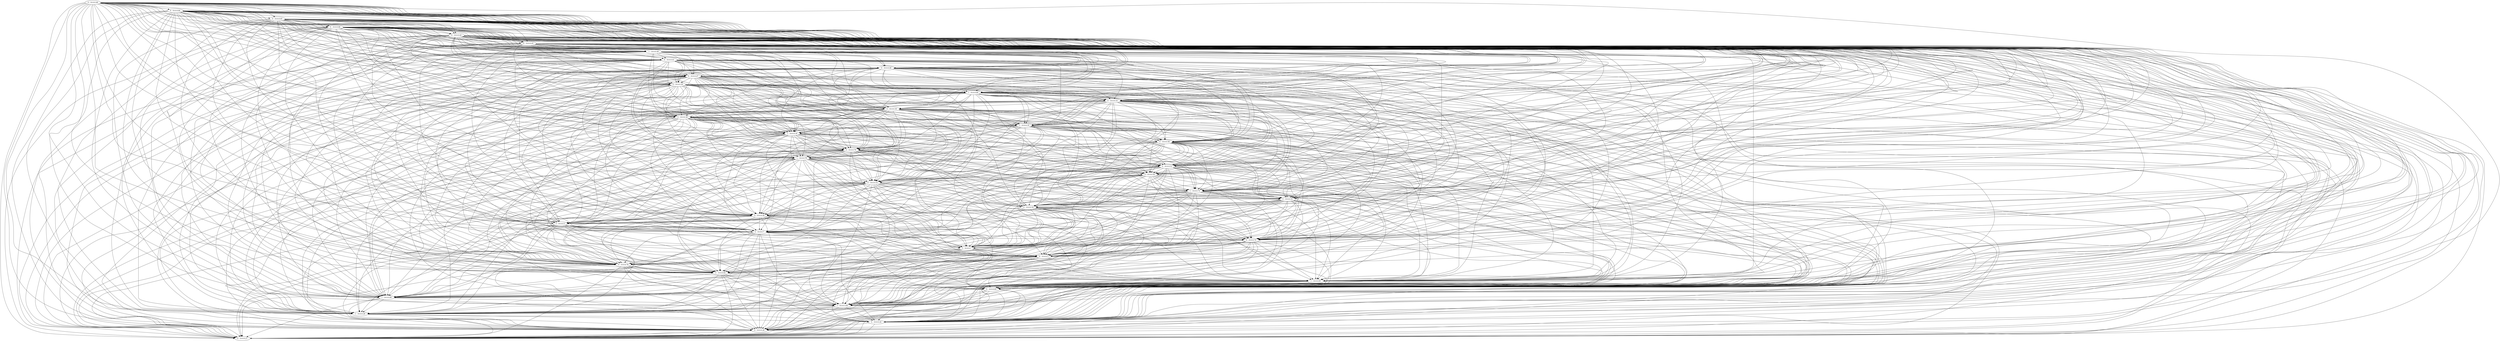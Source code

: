 digraph nmapcluster {
0 [label="0 - 10.0.0.48" cluster_id="0" size="64"];
1 [label="0 - 10.0.0.64" cluster_id="0" size="64"];
2 [label="0 - 10.0.0.65" cluster_id="0" size="64"];
3 [label="0 - 10.0.0.66" cluster_id="0" size="64"];
4 [label="0 - 10.0.0.42" cluster_id="0" size="64"];
5 [label="0 - 10.0.0.43" cluster_id="0" size="64"];
6 [label="1 - 10.0.0.40" cluster_id="1" size="64"];
7 [label="0 - 10.0.0.41" cluster_id="0" size="64"];
8 [label="0 - 10.0.0.46" cluster_id="0" size="64"];
9 [label="0 - 10.0.0.47" cluster_id="0" size="64"];
10 [label="0 - 10.0.0.39" cluster_id="0" size="64"];
11 [label="1 - 10.0.0.69" cluster_id="1" size="64"];
12 [label="0 - 10.0.0.33" cluster_id="0" size="64"];
13 [label="0 - 10.0.0.30" cluster_id="0" size="64"];
14 [label="2 - 10.0.0.36" cluster_id="2" size="64"];
15 [label="1 - 10.0.0.35" cluster_id="1" size="64"];
16 [label="1 - 10.0.0.34" cluster_id="1" size="64"];
17 [label="0 - 10.0.0.58" cluster_id="0" size="64"];
18 [label="0 - 10.0.0.79" cluster_id="0" size="64"];
19 [label="1 - 10.0.0.78" cluster_id="1" size="64"];
20 [label="0 - 10.0.0.51" cluster_id="0" size="64"];
21 [label="0 - 10.0.0.50" cluster_id="0" size="64"];
22 [label="0 - 10.0.0.53" cluster_id="0" size="64"];
23 [label="1 - 10.0.0.74" cluster_id="1" size="64"];
24 [label="0 - 10.0.0.55" cluster_id="0" size="64"];
25 [label="0 - 10.0.0.54" cluster_id="0" size="64"];
26 [label="0 - 10.0.0.56" cluster_id="0" size="64"];
27 [label="3 - 10.0.0.5" cluster_id="3" size="64"];
28 [label="4 - 10.0.0.7" cluster_id="4" size="64"];
29 [label="0 - 10.0.0.70" cluster_id="0" size="64"];
30 [label="5 - 10.0.0.1" cluster_id="5" size="64"];
31 [label="6 - 10.0.0.3" cluster_id="6" size="64"];
32 [label="0 - 10.0.0.76" cluster_id="0" size="64"];
33 [label="0 - 10.0.0.84" cluster_id="0" size="64"];
34 [label="1 - 10.0.0.85" cluster_id="1" size="64"];
35 [label="0 - 10.0.0.83" cluster_id="0" size="64"];
36 [label="1 - 10.0.0.80" cluster_id="1" size="64"];
37 [label="1 - 10.0.0.185" cluster_id="1" size="64"];
38 [label="1 - 10.0.0.28" cluster_id="1" size="64"];
39 [label="0 - 10.0.0.24" cluster_id="0" size="64"];
40 [label="0 - 10.0.0.26" cluster_id="0" size="64"];
41 [label="0 - 10.0.0.27" cluster_id="0" size="64"];
0 -> 1 [weight="0.503096005"]
0 -> 2 [weight="0.685730319473"]
0 -> 3 [weight="0.685730319473"]
0 -> 4 [weight="0.584260290358"]
0 -> 5 [weight="0.584260290358"]
0 -> 6 [weight="0.132194480455"]
0 -> 7 [weight="0.584260290358"]
0 -> 8 [weight="0.842865159736"]
0 -> 9 [weight="0.541877152709"]
0 -> 10 [weight="0.685730319473"]
0 -> 11 [weight="0.132194480455"]
0 -> 12 [weight="0.685730319473"]
0 -> 13 [weight="0.584260290358"]
0 -> 14 [weight="0.433442276267"]
0 -> 15 [weight="0.132194480455"]
0 -> 16 [weight="0.132194480455"]
0 -> 17 [weight="0.503096005"]
0 -> 18 [weight="0.584260290358"]
0 -> 19 [weight="0.132194480455"]
0 -> 20 [weight="0.685730319473"]
0 -> 21 [weight="0.685730319473"]
0 -> 22 [weight="0.842865159736"]
0 -> 23 [weight="0.132194480455"]
0 -> 24 [weight="0.685730319473"]
0 -> 25 [weight="0.685730319473"]
0 -> 26 [weight="0.685730319473"]
0 -> 27 [weight="0.104193583522"]
0 -> 28 [weight="1e-05"]
0 -> 29 [weight="0.584260290358"]
0 -> 30 [weight="0.0313557903243"]
0 -> 31 [weight="0.0973290661516"]
0 -> 32 [weight="0.842865159736"]
0 -> 33 [weight="0.842865159736"]
0 -> 34 [weight="0.132194480455"]
0 -> 35 [weight="0.685730319473"]
0 -> 36 [weight="0.132194480455"]
0 -> 37 [weight="0.153802988237"]
0 -> 38 [weight="0.132194480455"]
0 -> 39 [weight="0.685730319473"]
0 -> 40 [weight="0.584260290358"]
0 -> 41 [weight="0.685730319473"]
1 -> 2 [weight="0.584260290358"]
1 -> 3 [weight="0.584260290358"]
1 -> 4 [weight="0.584260290358"]
1 -> 5 [weight="0.685730319473"]
1 -> 6 [weight="0.132194480455"]
1 -> 7 [weight="0.584260290358"]
1 -> 8 [weight="0.503096005"]
1 -> 9 [weight="0.342657801878"]
1 -> 10 [weight="0.503096005"]
1 -> 11 [weight="0.132194480455"]
1 -> 12 [weight="0.503096005"]
1 -> 13 [weight="0.584260290358"]
1 -> 14 [weight="0.433442276267"]
1 -> 15 [weight="0.132194480455"]
1 -> 16 [weight="0.132194480455"]
1 -> 17 [weight="0.685730319473"]
1 -> 18 [weight="0.584260290358"]
1 -> 19 [weight="0.132194480455"]
1 -> 20 [weight="0.503096005"]
1 -> 21 [weight="0.584260290358"]
1 -> 22 [weight="0.503096005"]
1 -> 23 [weight="0.132194480455"]
1 -> 24 [weight="0.584260290358"]
1 -> 25 [weight="0.584260290358"]
1 -> 26 [weight="0.584260290358"]
1 -> 27 [weight="0.104193583522"]
1 -> 28 [weight="1e-05"]
1 -> 29 [weight="0.584260290358"]
1 -> 30 [weight="0.0313557903243"]
1 -> 31 [weight="0.0973290661516"]
1 -> 32 [weight="0.503096005"]
1 -> 33 [weight="0.503096005"]
1 -> 34 [weight="0.132194480455"]
1 -> 35 [weight="0.503096005"]
1 -> 36 [weight="0.132194480455"]
1 -> 37 [weight="0.153802988237"]
1 -> 38 [weight="0.132194480455"]
1 -> 39 [weight="0.584260290358"]
1 -> 40 [weight="0.584260290358"]
1 -> 41 [weight="0.584260290358"]
2 -> 3 [weight="0.685730319473"]
2 -> 4 [weight="0.584260290358"]
2 -> 5 [weight="0.685730319473"]
2 -> 6 [weight="0.132194480455"]
2 -> 7 [weight="0.685730319473"]
2 -> 8 [weight="0.685730319473"]
2 -> 9 [weight="0.467129830743"]
2 -> 10 [weight="0.685730319473"]
2 -> 11 [weight="0.132194480455"]
2 -> 12 [weight="0.685730319473"]
2 -> 13 [weight="0.584260290358"]
2 -> 14 [weight="0.433442276267"]
2 -> 15 [weight="0.132194480455"]
2 -> 16 [weight="0.132194480455"]
2 -> 17 [weight="0.584260290358"]
2 -> 18 [weight="0.685730319473"]
2 -> 19 [weight="0.132194480455"]
2 -> 20 [weight="0.685730319473"]
2 -> 21 [weight="0.842865159736"]
2 -> 22 [weight="0.685730319473"]
2 -> 23 [weight="0.132194480455"]
2 -> 24 [weight="0.584260290358"]
2 -> 25 [weight="0.584260290358"]
2 -> 26 [weight="0.842865159736"]
2 -> 27 [weight="0.104193583522"]
2 -> 28 [weight="1e-05"]
2 -> 29 [weight="0.584260290358"]
2 -> 30 [weight="0.0313557903243"]
2 -> 31 [weight="0.0973290661516"]
2 -> 32 [weight="0.685730319473"]
2 -> 33 [weight="0.685730319473"]
2 -> 34 [weight="0.132194480455"]
2 -> 35 [weight="0.685730319473"]
2 -> 36 [weight="0.132194480455"]
2 -> 37 [weight="0.153802988237"]
2 -> 38 [weight="0.132194480455"]
2 -> 39 [weight="0.584260290358"]
2 -> 40 [weight="0.584260290358"]
2 -> 41 [weight="0.842865159736"]
3 -> 4 [weight="0.685730319473"]
3 -> 5 [weight="0.685730319473"]
3 -> 6 [weight="0.132194480455"]
3 -> 7 [weight="0.584260290358"]
3 -> 8 [weight="0.685730319473"]
3 -> 9 [weight="0.467129830743"]
3 -> 10 [weight="0.685730319473"]
3 -> 11 [weight="0.132194480455"]
3 -> 12 [weight="0.685730319473"]
3 -> 13 [weight="0.685730319473"]
3 -> 14 [weight="0.433442276267"]
3 -> 15 [weight="0.132194480455"]
3 -> 16 [weight="0.132194480455"]
3 -> 17 [weight="0.584260290358"]
3 -> 18 [weight="0.584260290358"]
3 -> 19 [weight="0.132194480455"]
3 -> 20 [weight="0.685730319473"]
3 -> 21 [weight="0.685730319473"]
3 -> 22 [weight="0.685730319473"]
3 -> 23 [weight="0.132194480455"]
3 -> 24 [weight="0.685730319473"]
3 -> 25 [weight="0.685730319473"]
3 -> 26 [weight="0.685730319473"]
3 -> 27 [weight="0.104193583522"]
3 -> 28 [weight="1e-05"]
3 -> 29 [weight="0.584260290358"]
3 -> 30 [weight="0.0313557903243"]
3 -> 31 [weight="0.0973290661516"]
3 -> 32 [weight="0.685730319473"]
3 -> 33 [weight="0.685730319473"]
3 -> 34 [weight="0.132194480455"]
3 -> 35 [weight="0.685730319473"]
3 -> 36 [weight="0.132194480455"]
3 -> 37 [weight="0.153802988237"]
3 -> 38 [weight="0.132194480455"]
3 -> 39 [weight="0.685730319473"]
3 -> 40 [weight="0.584260290358"]
3 -> 41 [weight="0.685730319473"]
4 -> 5 [weight="0.584260290358"]
4 -> 6 [weight="0.132194480455"]
4 -> 7 [weight="0.584260290358"]
4 -> 8 [weight="0.584260290358"]
4 -> 9 [weight="0.401648354763"]
4 -> 10 [weight="0.685730319473"]
4 -> 11 [weight="0.132194480455"]
4 -> 12 [weight="0.685730319473"]
4 -> 13 [weight="0.685730319473"]
4 -> 14 [weight="0.433442276267"]
4 -> 15 [weight="0.132194480455"]
4 -> 16 [weight="0.132194480455"]
4 -> 17 [weight="0.584260290358"]
4 -> 18 [weight="0.503096005"]
4 -> 19 [weight="0.132194480455"]
4 -> 20 [weight="0.685730319473"]
4 -> 21 [weight="0.584260290358"]
4 -> 22 [weight="0.584260290358"]
4 -> 23 [weight="0.132194480455"]
4 -> 24 [weight="0.685730319473"]
4 -> 25 [weight="0.685730319473"]
4 -> 26 [weight="0.584260290358"]
4 -> 27 [weight="0.104193583522"]
4 -> 28 [weight="1e-05"]
4 -> 29 [weight="0.503096005"]
4 -> 30 [weight="0.0313557903243"]
4 -> 31 [weight="0.0973290661516"]
4 -> 32 [weight="0.584260290358"]
4 -> 33 [weight="0.584260290358"]
4 -> 34 [weight="0.132194480455"]
4 -> 35 [weight="0.685730319473"]
4 -> 36 [weight="0.132194480455"]
4 -> 37 [weight="0.153802988237"]
4 -> 38 [weight="0.132194480455"]
4 -> 39 [weight="0.685730319473"]
4 -> 40 [weight="0.685730319473"]
4 -> 41 [weight="0.584260290358"]
5 -> 6 [weight="0.132194480455"]
5 -> 7 [weight="0.685730319473"]
5 -> 8 [weight="0.584260290358"]
5 -> 9 [weight="0.401648354763"]
5 -> 10 [weight="0.584260290358"]
5 -> 11 [weight="0.132194480455"]
5 -> 12 [weight="0.584260290358"]
5 -> 13 [weight="0.584260290358"]
5 -> 14 [weight="0.433442276267"]
5 -> 15 [weight="0.132194480455"]
5 -> 16 [weight="0.132194480455"]
5 -> 17 [weight="0.685730319473"]
5 -> 18 [weight="0.685730319473"]
5 -> 19 [weight="0.132194480455"]
5 -> 20 [weight="0.584260290358"]
5 -> 21 [weight="0.685730319473"]
5 -> 22 [weight="0.584260290358"]
5 -> 23 [weight="0.132194480455"]
5 -> 24 [weight="0.584260290358"]
5 -> 25 [weight="0.584260290358"]
5 -> 26 [weight="0.685730319473"]
5 -> 27 [weight="0.104193583522"]
5 -> 28 [weight="1e-05"]
5 -> 29 [weight="0.584260290358"]
5 -> 30 [weight="0.0313557903243"]
5 -> 31 [weight="0.0973290661516"]
5 -> 32 [weight="0.584260290358"]
5 -> 33 [weight="0.584260290358"]
5 -> 34 [weight="0.132194480455"]
5 -> 35 [weight="0.584260290358"]
5 -> 36 [weight="0.132194480455"]
5 -> 37 [weight="0.153802988237"]
5 -> 38 [weight="0.132194480455"]
5 -> 39 [weight="0.584260290358"]
5 -> 40 [weight="0.503096005"]
5 -> 41 [weight="0.685730319473"]
6 -> 7 [weight="0.132194480455"]
6 -> 8 [weight="0.132194480455"]
6 -> 9 [weight="0.168520580717"]
6 -> 10 [weight="0.132194480455"]
6 -> 11 [weight="1.0"]
6 -> 12 [weight="0.132194480455"]
6 -> 13 [weight="0.132194480455"]
6 -> 14 [weight="0.324137496634"]
6 -> 15 [weight="1.0"]
6 -> 16 [weight="1.0"]
6 -> 17 [weight="0.132194480455"]
6 -> 18 [weight="0.132194480455"]
6 -> 19 [weight="1.0"]
6 -> 20 [weight="0.132194480455"]
6 -> 21 [weight="0.132194480455"]
6 -> 22 [weight="0.132194480455"]
6 -> 23 [weight="1.0"]
6 -> 24 [weight="0.132194480455"]
6 -> 25 [weight="0.132194480455"]
6 -> 26 [weight="0.132194480455"]
6 -> 27 [weight="0.333333333333"]
6 -> 28 [weight="0.352116456128"]
6 -> 29 [weight="0.132194480455"]
6 -> 30 [weight="0.467129830743"]
6 -> 31 [weight="0.206507952384"]
6 -> 32 [weight="0.132194480455"]
6 -> 33 [weight="0.132194480455"]
6 -> 34 [weight="1.0"]
6 -> 35 [weight="0.132194480455"]
6 -> 36 [weight="1.0"]
6 -> 37 [weight="0.7515480025"]
6 -> 38 [weight="1.0"]
6 -> 39 [weight="0.132194480455"]
6 -> 40 [weight="0.132194480455"]
6 -> 41 [weight="0.132194480455"]
7 -> 8 [weight="0.584260290358"]
7 -> 9 [weight="0.401648354763"]
7 -> 10 [weight="0.685730319473"]
7 -> 11 [weight="0.132194480455"]
7 -> 12 [weight="0.685730319473"]
7 -> 13 [weight="0.503096005"]
7 -> 14 [weight="0.433442276267"]
7 -> 15 [weight="0.132194480455"]
7 -> 16 [weight="0.132194480455"]
7 -> 17 [weight="0.584260290358"]
7 -> 18 [weight="0.685730319473"]
7 -> 19 [weight="0.132194480455"]
7 -> 20 [weight="0.685730319473"]
7 -> 21 [weight="0.685730319473"]
7 -> 22 [weight="0.584260290358"]
7 -> 23 [weight="0.132194480455"]
7 -> 24 [weight="0.503096005"]
7 -> 25 [weight="0.503096005"]
7 -> 26 [weight="0.685730319473"]
7 -> 27 [weight="0.104193583522"]
7 -> 28 [weight="1e-05"]
7 -> 29 [weight="0.584260290358"]
7 -> 30 [weight="0.0313557903243"]
7 -> 31 [weight="0.0973290661516"]
7 -> 32 [weight="0.584260290358"]
7 -> 33 [weight="0.584260290358"]
7 -> 34 [weight="0.132194480455"]
7 -> 35 [weight="0.685730319473"]
7 -> 36 [weight="0.132194480455"]
7 -> 37 [weight="0.153802988237"]
7 -> 38 [weight="0.132194480455"]
7 -> 39 [weight="0.503096005"]
7 -> 40 [weight="0.584260290358"]
7 -> 41 [weight="0.685730319473"]
8 -> 9 [weight="0.541877152709"]
8 -> 10 [weight="0.685730319473"]
8 -> 11 [weight="0.132194480455"]
8 -> 12 [weight="0.685730319473"]
8 -> 13 [weight="0.584260290358"]
8 -> 14 [weight="0.433442276267"]
8 -> 15 [weight="0.132194480455"]
8 -> 16 [weight="0.132194480455"]
8 -> 17 [weight="0.503096005"]
8 -> 18 [weight="0.584260290358"]
8 -> 19 [weight="0.132194480455"]
8 -> 20 [weight="0.685730319473"]
8 -> 21 [weight="0.685730319473"]
8 -> 22 [weight="0.842865159736"]
8 -> 23 [weight="0.132194480455"]
8 -> 24 [weight="0.685730319473"]
8 -> 25 [weight="0.685730319473"]
8 -> 26 [weight="0.685730319473"]
8 -> 27 [weight="0.104193583522"]
8 -> 28 [weight="1e-05"]
8 -> 29 [weight="0.584260290358"]
8 -> 30 [weight="0.0313557903243"]
8 -> 31 [weight="0.0973290661516"]
8 -> 32 [weight="0.842865159736"]
8 -> 33 [weight="0.842865159736"]
8 -> 34 [weight="0.132194480455"]
8 -> 35 [weight="0.685730319473"]
8 -> 36 [weight="0.132194480455"]
8 -> 37 [weight="0.153802988237"]
8 -> 38 [weight="0.132194480455"]
8 -> 39 [weight="0.685730319473"]
8 -> 40 [weight="0.584260290358"]
8 -> 41 [weight="0.685730319473"]
9 -> 10 [weight="0.467129830743"]
9 -> 11 [weight="0.168520580717"]
9 -> 12 [weight="0.467129830743"]
9 -> 13 [weight="0.401648354763"]
9 -> 14 [weight="0.288541751396"]
9 -> 15 [weight="0.168520580717"]
9 -> 16 [weight="0.168520580717"]
9 -> 17 [weight="0.342657801878"]
9 -> 18 [weight="0.401648354763"]
9 -> 19 [weight="0.168520580717"]
9 -> 20 [weight="0.467129830743"]
9 -> 21 [weight="0.467129830743"]
9 -> 22 [weight="0.541877152709"]
9 -> 23 [weight="0.168520580717"]
9 -> 24 [weight="0.467129830743"]
9 -> 25 [weight="0.467129830743"]
9 -> 26 [weight="0.467129830743"]
9 -> 27 [weight="0.139337034176"]
9 -> 28 [weight="0.0313557903243"]
9 -> 29 [weight="0.401648354763"]
9 -> 30 [weight="0.0637611363137"]
9 -> 31 [weight="0.0637611363137"]
9 -> 32 [weight="0.541877152709"]
9 -> 33 [weight="0.541877152709"]
9 -> 34 [weight="0.168520580717"]
9 -> 35 [weight="0.467129830743"]
9 -> 36 [weight="0.168520580717"]
9 -> 37 [weight="0.191098901191"]
9 -> 38 [weight="0.168520580717"]
9 -> 39 [weight="0.467129830743"]
9 -> 40 [weight="0.401648354763"]
9 -> 41 [weight="0.467129830743"]
10 -> 11 [weight="0.132194480455"]
10 -> 12 [weight="0.842865159736"]
10 -> 13 [weight="0.584260290358"]
10 -> 14 [weight="0.433442276267"]
10 -> 15 [weight="0.132194480455"]
10 -> 16 [weight="0.132194480455"]
10 -> 17 [weight="0.503096005"]
10 -> 18 [weight="0.584260290358"]
10 -> 19 [weight="0.132194480455"]
10 -> 20 [weight="0.842865159736"]
10 -> 21 [weight="0.685730319473"]
10 -> 22 [weight="0.685730319473"]
10 -> 23 [weight="0.132194480455"]
10 -> 24 [weight="0.584260290358"]
10 -> 25 [weight="0.584260290358"]
10 -> 26 [weight="0.685730319473"]
10 -> 27 [weight="0.104193583522"]
10 -> 28 [weight="1e-05"]
10 -> 29 [weight="0.584260290358"]
10 -> 30 [weight="0.0313557903243"]
10 -> 31 [weight="0.0973290661516"]
10 -> 32 [weight="0.685730319473"]
10 -> 33 [weight="0.685730319473"]
10 -> 34 [weight="0.132194480455"]
10 -> 35 [weight="0.842865159736"]
10 -> 36 [weight="0.132194480455"]
10 -> 37 [weight="0.153802988237"]
10 -> 38 [weight="0.132194480455"]
10 -> 39 [weight="0.584260290358"]
10 -> 40 [weight="0.685730319473"]
10 -> 41 [weight="0.685730319473"]
11 -> 12 [weight="0.132194480455"]
11 -> 13 [weight="0.132194480455"]
11 -> 14 [weight="0.324137496634"]
11 -> 15 [weight="1.0"]
11 -> 16 [weight="1.0"]
11 -> 17 [weight="0.132194480455"]
11 -> 18 [weight="0.132194480455"]
11 -> 19 [weight="1.0"]
11 -> 20 [weight="0.132194480455"]
11 -> 21 [weight="0.132194480455"]
11 -> 22 [weight="0.132194480455"]
11 -> 23 [weight="1.0"]
11 -> 24 [weight="0.132194480455"]
11 -> 25 [weight="0.132194480455"]
11 -> 26 [weight="0.132194480455"]
11 -> 27 [weight="0.333333333333"]
11 -> 28 [weight="0.352116456128"]
11 -> 29 [weight="0.132194480455"]
11 -> 30 [weight="0.467129830743"]
11 -> 31 [weight="0.206507952384"]
11 -> 32 [weight="0.132194480455"]
11 -> 33 [weight="0.132194480455"]
11 -> 34 [weight="1.0"]
11 -> 35 [weight="0.132194480455"]
11 -> 36 [weight="1.0"]
11 -> 37 [weight="0.7515480025"]
11 -> 38 [weight="1.0"]
11 -> 39 [weight="0.132194480455"]
11 -> 40 [weight="0.132194480455"]
11 -> 41 [weight="0.132194480455"]
12 -> 13 [weight="0.584260290358"]
12 -> 14 [weight="0.433442276267"]
12 -> 15 [weight="0.132194480455"]
12 -> 16 [weight="0.132194480455"]
12 -> 17 [weight="0.503096005"]
12 -> 18 [weight="0.584260290358"]
12 -> 19 [weight="0.132194480455"]
12 -> 20 [weight="0.842865159736"]
12 -> 21 [weight="0.685730319473"]
12 -> 22 [weight="0.685730319473"]
12 -> 23 [weight="0.132194480455"]
12 -> 24 [weight="0.584260290358"]
12 -> 25 [weight="0.584260290358"]
12 -> 26 [weight="0.685730319473"]
12 -> 27 [weight="0.104193583522"]
12 -> 28 [weight="1e-05"]
12 -> 29 [weight="0.584260290358"]
12 -> 30 [weight="0.0313557903243"]
12 -> 31 [weight="0.0973290661516"]
12 -> 32 [weight="0.685730319473"]
12 -> 33 [weight="0.685730319473"]
12 -> 34 [weight="0.132194480455"]
12 -> 35 [weight="0.842865159736"]
12 -> 36 [weight="0.132194480455"]
12 -> 37 [weight="0.153802988237"]
12 -> 38 [weight="0.132194480455"]
12 -> 39 [weight="0.584260290358"]
12 -> 40 [weight="0.685730319473"]
12 -> 41 [weight="0.685730319473"]
13 -> 14 [weight="0.433442276267"]
13 -> 15 [weight="0.132194480455"]
13 -> 16 [weight="0.132194480455"]
13 -> 17 [weight="0.685730319473"]
13 -> 18 [weight="0.503096005"]
13 -> 19 [weight="0.132194480455"]
13 -> 20 [weight="0.584260290358"]
13 -> 21 [weight="0.584260290358"]
13 -> 22 [weight="0.584260290358"]
13 -> 23 [weight="0.132194480455"]
13 -> 24 [weight="0.685730319473"]
13 -> 25 [weight="0.685730319473"]
13 -> 26 [weight="0.584260290358"]
13 -> 27 [weight="0.104193583522"]
13 -> 28 [weight="1e-05"]
13 -> 29 [weight="0.503096005"]
13 -> 30 [weight="0.0313557903243"]
13 -> 31 [weight="0.0973290661516"]
13 -> 32 [weight="0.584260290358"]
13 -> 33 [weight="0.584260290358"]
13 -> 34 [weight="0.132194480455"]
13 -> 35 [weight="0.584260290358"]
13 -> 36 [weight="0.132194480455"]
13 -> 37 [weight="0.153802988237"]
13 -> 38 [weight="0.132194480455"]
13 -> 39 [weight="0.685730319473"]
13 -> 40 [weight="0.584260290358"]
13 -> 41 [weight="0.584260290358"]
14 -> 15 [weight="0.324137496634"]
14 -> 16 [weight="0.324137496634"]
14 -> 17 [weight="0.433442276267"]
14 -> 18 [weight="0.433442276267"]
14 -> 19 [weight="0.324137496634"]
14 -> 20 [weight="0.433442276267"]
14 -> 21 [weight="0.433442276267"]
14 -> 22 [weight="0.433442276267"]
14 -> 23 [weight="0.324137496634"]
14 -> 24 [weight="0.433442276267"]
14 -> 25 [weight="0.433442276267"]
14 -> 26 [weight="0.433442276267"]
14 -> 27 [weight="0.191098901191"]
14 -> 28 [weight="0.161129507192"]
14 -> 29 [weight="0.433442276267"]
14 -> 30 [weight="0.19876638323"]
14 -> 31 [weight="0.279917700177"]
14 -> 32 [weight="0.433442276267"]
14 -> 33 [weight="0.433442276267"]
14 -> 34 [weight="0.324137496634"]
14 -> 35 [weight="0.433442276267"]
14 -> 36 [weight="0.324137496634"]
14 -> 37 [weight="0.352116456128"]
14 -> 38 [weight="0.324137496634"]
14 -> 39 [weight="0.433442276267"]
14 -> 40 [weight="0.433442276267"]
14 -> 41 [weight="0.433442276267"]
15 -> 16 [weight="1.0"]
15 -> 17 [weight="0.132194480455"]
15 -> 18 [weight="0.132194480455"]
15 -> 19 [weight="1.0"]
15 -> 20 [weight="0.132194480455"]
15 -> 21 [weight="0.132194480455"]
15 -> 22 [weight="0.132194480455"]
15 -> 23 [weight="1.0"]
15 -> 24 [weight="0.132194480455"]
15 -> 25 [weight="0.132194480455"]
15 -> 26 [weight="0.132194480455"]
15 -> 27 [weight="0.333333333333"]
15 -> 28 [weight="0.352116456128"]
15 -> 29 [weight="0.132194480455"]
15 -> 30 [weight="0.467129830743"]
15 -> 31 [weight="0.206507952384"]
15 -> 32 [weight="0.132194480455"]
15 -> 33 [weight="0.132194480455"]
15 -> 34 [weight="1.0"]
15 -> 35 [weight="0.132194480455"]
15 -> 36 [weight="1.0"]
15 -> 37 [weight="0.7515480025"]
15 -> 38 [weight="1.0"]
15 -> 39 [weight="0.132194480455"]
15 -> 40 [weight="0.132194480455"]
15 -> 41 [weight="0.132194480455"]
16 -> 17 [weight="0.132194480455"]
16 -> 18 [weight="0.132194480455"]
16 -> 19 [weight="1.0"]
16 -> 20 [weight="0.132194480455"]
16 -> 21 [weight="0.132194480455"]
16 -> 22 [weight="0.132194480455"]
16 -> 23 [weight="1.0"]
16 -> 24 [weight="0.132194480455"]
16 -> 25 [weight="0.132194480455"]
16 -> 26 [weight="0.132194480455"]
16 -> 27 [weight="0.333333333333"]
16 -> 28 [weight="0.352116456128"]
16 -> 29 [weight="0.132194480455"]
16 -> 30 [weight="0.467129830743"]
16 -> 31 [weight="0.206507952384"]
16 -> 32 [weight="0.132194480455"]
16 -> 33 [weight="0.132194480455"]
16 -> 34 [weight="1.0"]
16 -> 35 [weight="0.132194480455"]
16 -> 36 [weight="1.0"]
16 -> 37 [weight="0.7515480025"]
16 -> 38 [weight="1.0"]
16 -> 39 [weight="0.132194480455"]
16 -> 40 [weight="0.132194480455"]
16 -> 41 [weight="0.132194480455"]
17 -> 18 [weight="0.584260290358"]
17 -> 19 [weight="0.132194480455"]
17 -> 20 [weight="0.503096005"]
17 -> 21 [weight="0.584260290358"]
17 -> 22 [weight="0.503096005"]
17 -> 23 [weight="0.132194480455"]
17 -> 24 [weight="0.584260290358"]
17 -> 25 [weight="0.584260290358"]
17 -> 26 [weight="0.584260290358"]
17 -> 27 [weight="0.104193583522"]
17 -> 28 [weight="1e-05"]
17 -> 29 [weight="0.503096005"]
17 -> 30 [weight="0.0313557903243"]
17 -> 31 [weight="0.0973290661516"]
17 -> 32 [weight="0.503096005"]
17 -> 33 [weight="0.503096005"]
17 -> 34 [weight="0.132194480455"]
17 -> 35 [weight="0.503096005"]
17 -> 36 [weight="0.132194480455"]
17 -> 37 [weight="0.153802988237"]
17 -> 38 [weight="0.132194480455"]
17 -> 39 [weight="0.584260290358"]
17 -> 40 [weight="0.503096005"]
17 -> 41 [weight="0.584260290358"]
18 -> 19 [weight="0.132194480455"]
18 -> 20 [weight="0.584260290358"]
18 -> 21 [weight="0.685730319473"]
18 -> 22 [weight="0.584260290358"]
18 -> 23 [weight="0.132194480455"]
18 -> 24 [weight="0.503096005"]
18 -> 25 [weight="0.503096005"]
18 -> 26 [weight="0.685730319473"]
18 -> 27 [weight="0.104193583522"]
18 -> 28 [weight="1e-05"]
18 -> 29 [weight="0.584260290358"]
18 -> 30 [weight="0.0313557903243"]
18 -> 31 [weight="0.0973290661516"]
18 -> 32 [weight="0.584260290358"]
18 -> 33 [weight="0.584260290358"]
18 -> 34 [weight="0.132194480455"]
18 -> 35 [weight="0.584260290358"]
18 -> 36 [weight="0.132194480455"]
18 -> 37 [weight="0.153802988237"]
18 -> 38 [weight="0.132194480455"]
18 -> 39 [weight="0.503096005"]
18 -> 40 [weight="0.503096005"]
18 -> 41 [weight="0.685730319473"]
19 -> 20 [weight="0.132194480455"]
19 -> 21 [weight="0.132194480455"]
19 -> 22 [weight="0.132194480455"]
19 -> 23 [weight="1.0"]
19 -> 24 [weight="0.132194480455"]
19 -> 25 [weight="0.132194480455"]
19 -> 26 [weight="0.132194480455"]
19 -> 27 [weight="0.333333333333"]
19 -> 28 [weight="0.352116456128"]
19 -> 29 [weight="0.132194480455"]
19 -> 30 [weight="0.467129830743"]
19 -> 31 [weight="0.206507952384"]
19 -> 32 [weight="0.132194480455"]
19 -> 33 [weight="0.132194480455"]
19 -> 34 [weight="1.0"]
19 -> 35 [weight="0.132194480455"]
19 -> 36 [weight="1.0"]
19 -> 37 [weight="0.7515480025"]
19 -> 38 [weight="1.0"]
19 -> 39 [weight="0.132194480455"]
19 -> 40 [weight="0.132194480455"]
19 -> 41 [weight="0.132194480455"]
20 -> 21 [weight="0.685730319473"]
20 -> 22 [weight="0.685730319473"]
20 -> 23 [weight="0.132194480455"]
20 -> 24 [weight="0.584260290358"]
20 -> 25 [weight="0.584260290358"]
20 -> 26 [weight="0.685730319473"]
20 -> 27 [weight="0.104193583522"]
20 -> 28 [weight="1e-05"]
20 -> 29 [weight="0.584260290358"]
20 -> 30 [weight="0.0313557903243"]
20 -> 31 [weight="0.0973290661516"]
20 -> 32 [weight="0.685730319473"]
20 -> 33 [weight="0.685730319473"]
20 -> 34 [weight="0.132194480455"]
20 -> 35 [weight="0.842865159736"]
20 -> 36 [weight="0.132194480455"]
20 -> 37 [weight="0.153802988237"]
20 -> 38 [weight="0.132194480455"]
20 -> 39 [weight="0.584260290358"]
20 -> 40 [weight="0.685730319473"]
20 -> 41 [weight="0.685730319473"]
21 -> 22 [weight="0.685730319473"]
21 -> 23 [weight="0.132194480455"]
21 -> 24 [weight="0.584260290358"]
21 -> 25 [weight="0.584260290358"]
21 -> 26 [weight="0.842865159736"]
21 -> 27 [weight="0.104193583522"]
21 -> 28 [weight="1e-05"]
21 -> 29 [weight="0.584260290358"]
21 -> 30 [weight="0.0313557903243"]
21 -> 31 [weight="0.0973290661516"]
21 -> 32 [weight="0.685730319473"]
21 -> 33 [weight="0.685730319473"]
21 -> 34 [weight="0.132194480455"]
21 -> 35 [weight="0.685730319473"]
21 -> 36 [weight="0.132194480455"]
21 -> 37 [weight="0.153802988237"]
21 -> 38 [weight="0.132194480455"]
21 -> 39 [weight="0.584260290358"]
21 -> 40 [weight="0.584260290358"]
21 -> 41 [weight="0.842865159736"]
22 -> 23 [weight="0.132194480455"]
22 -> 24 [weight="0.685730319473"]
22 -> 25 [weight="0.685730319473"]
22 -> 26 [weight="0.685730319473"]
22 -> 27 [weight="0.104193583522"]
22 -> 28 [weight="1e-05"]
22 -> 29 [weight="0.584260290358"]
22 -> 30 [weight="0.0313557903243"]
22 -> 31 [weight="0.0973290661516"]
22 -> 32 [weight="0.842865159736"]
22 -> 33 [weight="0.842865159736"]
22 -> 34 [weight="0.132194480455"]
22 -> 35 [weight="0.685730319473"]
22 -> 36 [weight="0.132194480455"]
22 -> 37 [weight="0.153802988237"]
22 -> 38 [weight="0.132194480455"]
22 -> 39 [weight="0.685730319473"]
22 -> 40 [weight="0.584260290358"]
22 -> 41 [weight="0.685730319473"]
23 -> 24 [weight="0.132194480455"]
23 -> 25 [weight="0.132194480455"]
23 -> 26 [weight="0.132194480455"]
23 -> 27 [weight="0.333333333333"]
23 -> 28 [weight="0.352116456128"]
23 -> 29 [weight="0.132194480455"]
23 -> 30 [weight="0.467129830743"]
23 -> 31 [weight="0.206507952384"]
23 -> 32 [weight="0.132194480455"]
23 -> 33 [weight="0.132194480455"]
23 -> 34 [weight="1.0"]
23 -> 35 [weight="0.132194480455"]
23 -> 36 [weight="1.0"]
23 -> 37 [weight="0.7515480025"]
23 -> 38 [weight="1.0"]
23 -> 39 [weight="0.132194480455"]
23 -> 40 [weight="0.132194480455"]
23 -> 41 [weight="0.132194480455"]
24 -> 25 [weight="0.842865159736"]
24 -> 26 [weight="0.584260290358"]
24 -> 27 [weight="0.104193583522"]
24 -> 28 [weight="1e-05"]
24 -> 29 [weight="0.503096005"]
24 -> 30 [weight="0.0313557903243"]
24 -> 31 [weight="0.0973290661516"]
24 -> 32 [weight="0.685730319473"]
24 -> 33 [weight="0.685730319473"]
24 -> 34 [weight="0.132194480455"]
24 -> 35 [weight="0.584260290358"]
24 -> 36 [weight="0.132194480455"]
24 -> 37 [weight="0.153802988237"]
24 -> 38 [weight="0.132194480455"]
24 -> 39 [weight="0.842865159736"]
24 -> 40 [weight="0.584260290358"]
24 -> 41 [weight="0.584260290358"]
25 -> 26 [weight="0.584260290358"]
25 -> 27 [weight="0.104193583522"]
25 -> 28 [weight="1e-05"]
25 -> 29 [weight="0.503096005"]
25 -> 30 [weight="0.0313557903243"]
25 -> 31 [weight="0.0973290661516"]
25 -> 32 [weight="0.685730319473"]
25 -> 33 [weight="0.685730319473"]
25 -> 34 [weight="0.132194480455"]
25 -> 35 [weight="0.584260290358"]
25 -> 36 [weight="0.132194480455"]
25 -> 37 [weight="0.153802988237"]
25 -> 38 [weight="0.132194480455"]
25 -> 39 [weight="0.842865159736"]
25 -> 40 [weight="0.584260290358"]
25 -> 41 [weight="0.584260290358"]
26 -> 27 [weight="0.104193583522"]
26 -> 28 [weight="1e-05"]
26 -> 29 [weight="0.584260290358"]
26 -> 30 [weight="0.0313557903243"]
26 -> 31 [weight="0.0973290661516"]
26 -> 32 [weight="0.685730319473"]
26 -> 33 [weight="0.685730319473"]
26 -> 34 [weight="0.132194480455"]
26 -> 35 [weight="0.685730319473"]
26 -> 36 [weight="0.132194480455"]
26 -> 37 [weight="0.153802988237"]
26 -> 38 [weight="0.132194480455"]
26 -> 39 [weight="0.584260290358"]
26 -> 40 [weight="0.584260290358"]
26 -> 41 [weight="0.842865159736"]
27 -> 28 [weight="0.111111111111"]
27 -> 29 [weight="0.104193583522"]
27 -> 30 [weight="0.222222222222"]
27 -> 31 [weight="0.0506662505203"]
27 -> 32 [weight="0.104193583522"]
27 -> 33 [weight="0.104193583522"]
27 -> 34 [weight="0.333333333333"]
27 -> 35 [weight="0.104193583522"]
27 -> 36 [weight="0.333333333333"]
27 -> 37 [weight="0.342657801878"]
27 -> 38 [weight="0.333333333333"]
27 -> 39 [weight="0.104193583522"]
27 -> 40 [weight="0.104193583522"]
27 -> 41 [weight="0.104193583522"]
28 -> 29 [weight="1e-05"]
28 -> 30 [weight="0.2546440075"]
28 -> 31 [weight="0.0905163586808"]
28 -> 32 [weight="1e-05"]
28 -> 33 [weight="1e-05"]
28 -> 34 [weight="0.352116456128"]
28 -> 35 [weight="1e-05"]
28 -> 36 [weight="0.352116456128"]
28 -> 37 [weight="0.361715261496"]
28 -> 38 [weight="0.352116456128"]
28 -> 39 [weight="1e-05"]
28 -> 40 [weight="1e-05"]
28 -> 41 [weight="1e-05"]
29 -> 30 [weight="0.0313557903243"]
29 -> 31 [weight="0.0973290661516"]
29 -> 32 [weight="0.584260290358"]
29 -> 33 [weight="0.584260290358"]
29 -> 34 [weight="0.132194480455"]
29 -> 35 [weight="0.584260290358"]
29 -> 36 [weight="0.132194480455"]
29 -> 37 [weight="0.153802988237"]
29 -> 38 [weight="0.132194480455"]
29 -> 39 [weight="0.503096005"]
29 -> 40 [weight="0.584260290358"]
29 -> 41 [weight="0.584260290358"]
30 -> 31 [weight="0.125110236221"]
30 -> 32 [weight="0.0313557903243"]
30 -> 33 [weight="0.0313557903243"]
30 -> 34 [weight="0.467129830743"]
30 -> 35 [weight="0.0313557903243"]
30 -> 36 [weight="0.467129830743"]
30 -> 37 [weight="0.478842693353"]
30 -> 38 [weight="0.467129830743"]
30 -> 39 [weight="0.0313557903243"]
30 -> 40 [weight="0.0313557903243"]
30 -> 41 [weight="0.0313557903243"]
31 -> 32 [weight="0.0973290661516"]
31 -> 33 [weight="0.0973290661516"]
31 -> 34 [weight="0.206507952384"]
31 -> 35 [weight="0.0973290661516"]
31 -> 36 [weight="0.206507952384"]
31 -> 37 [weight="0.23019964108"]
31 -> 38 [weight="0.206507952384"]
31 -> 39 [weight="0.0973290661516"]
31 -> 40 [weight="0.0973290661516"]
31 -> 41 [weight="0.0973290661516"]
32 -> 33 [weight="0.842865159736"]
32 -> 34 [weight="0.132194480455"]
32 -> 35 [weight="0.685730319473"]
32 -> 36 [weight="0.132194480455"]
32 -> 37 [weight="0.153802988237"]
32 -> 38 [weight="0.132194480455"]
32 -> 39 [weight="0.685730319473"]
32 -> 40 [weight="0.584260290358"]
32 -> 41 [weight="0.685730319473"]
33 -> 34 [weight="0.132194480455"]
33 -> 35 [weight="0.685730319473"]
33 -> 36 [weight="0.132194480455"]
33 -> 37 [weight="0.153802988237"]
33 -> 38 [weight="0.132194480455"]
33 -> 39 [weight="0.685730319473"]
33 -> 40 [weight="0.584260290358"]
33 -> 41 [weight="0.685730319473"]
34 -> 35 [weight="0.132194480455"]
34 -> 36 [weight="1.0"]
34 -> 37 [weight="0.7515480025"]
34 -> 38 [weight="1.0"]
34 -> 39 [weight="0.132194480455"]
34 -> 40 [weight="0.132194480455"]
34 -> 41 [weight="0.132194480455"]
35 -> 36 [weight="0.132194480455"]
35 -> 37 [weight="0.153802988237"]
35 -> 38 [weight="0.132194480455"]
35 -> 39 [weight="0.584260290358"]
35 -> 40 [weight="0.685730319473"]
35 -> 41 [weight="0.685730319473"]
36 -> 37 [weight="0.7515480025"]
36 -> 38 [weight="1.0"]
36 -> 39 [weight="0.132194480455"]
36 -> 40 [weight="0.132194480455"]
36 -> 41 [weight="0.132194480455"]
37 -> 38 [weight="0.7515480025"]
37 -> 39 [weight="0.153802988237"]
37 -> 40 [weight="0.153802988237"]
37 -> 41 [weight="0.153802988237"]
38 -> 39 [weight="0.132194480455"]
38 -> 40 [weight="0.132194480455"]
38 -> 41 [weight="0.132194480455"]
39 -> 40 [weight="0.584260290358"]
39 -> 41 [weight="0.584260290358"]
40 -> 41 [weight="0.584260290358"]
}
